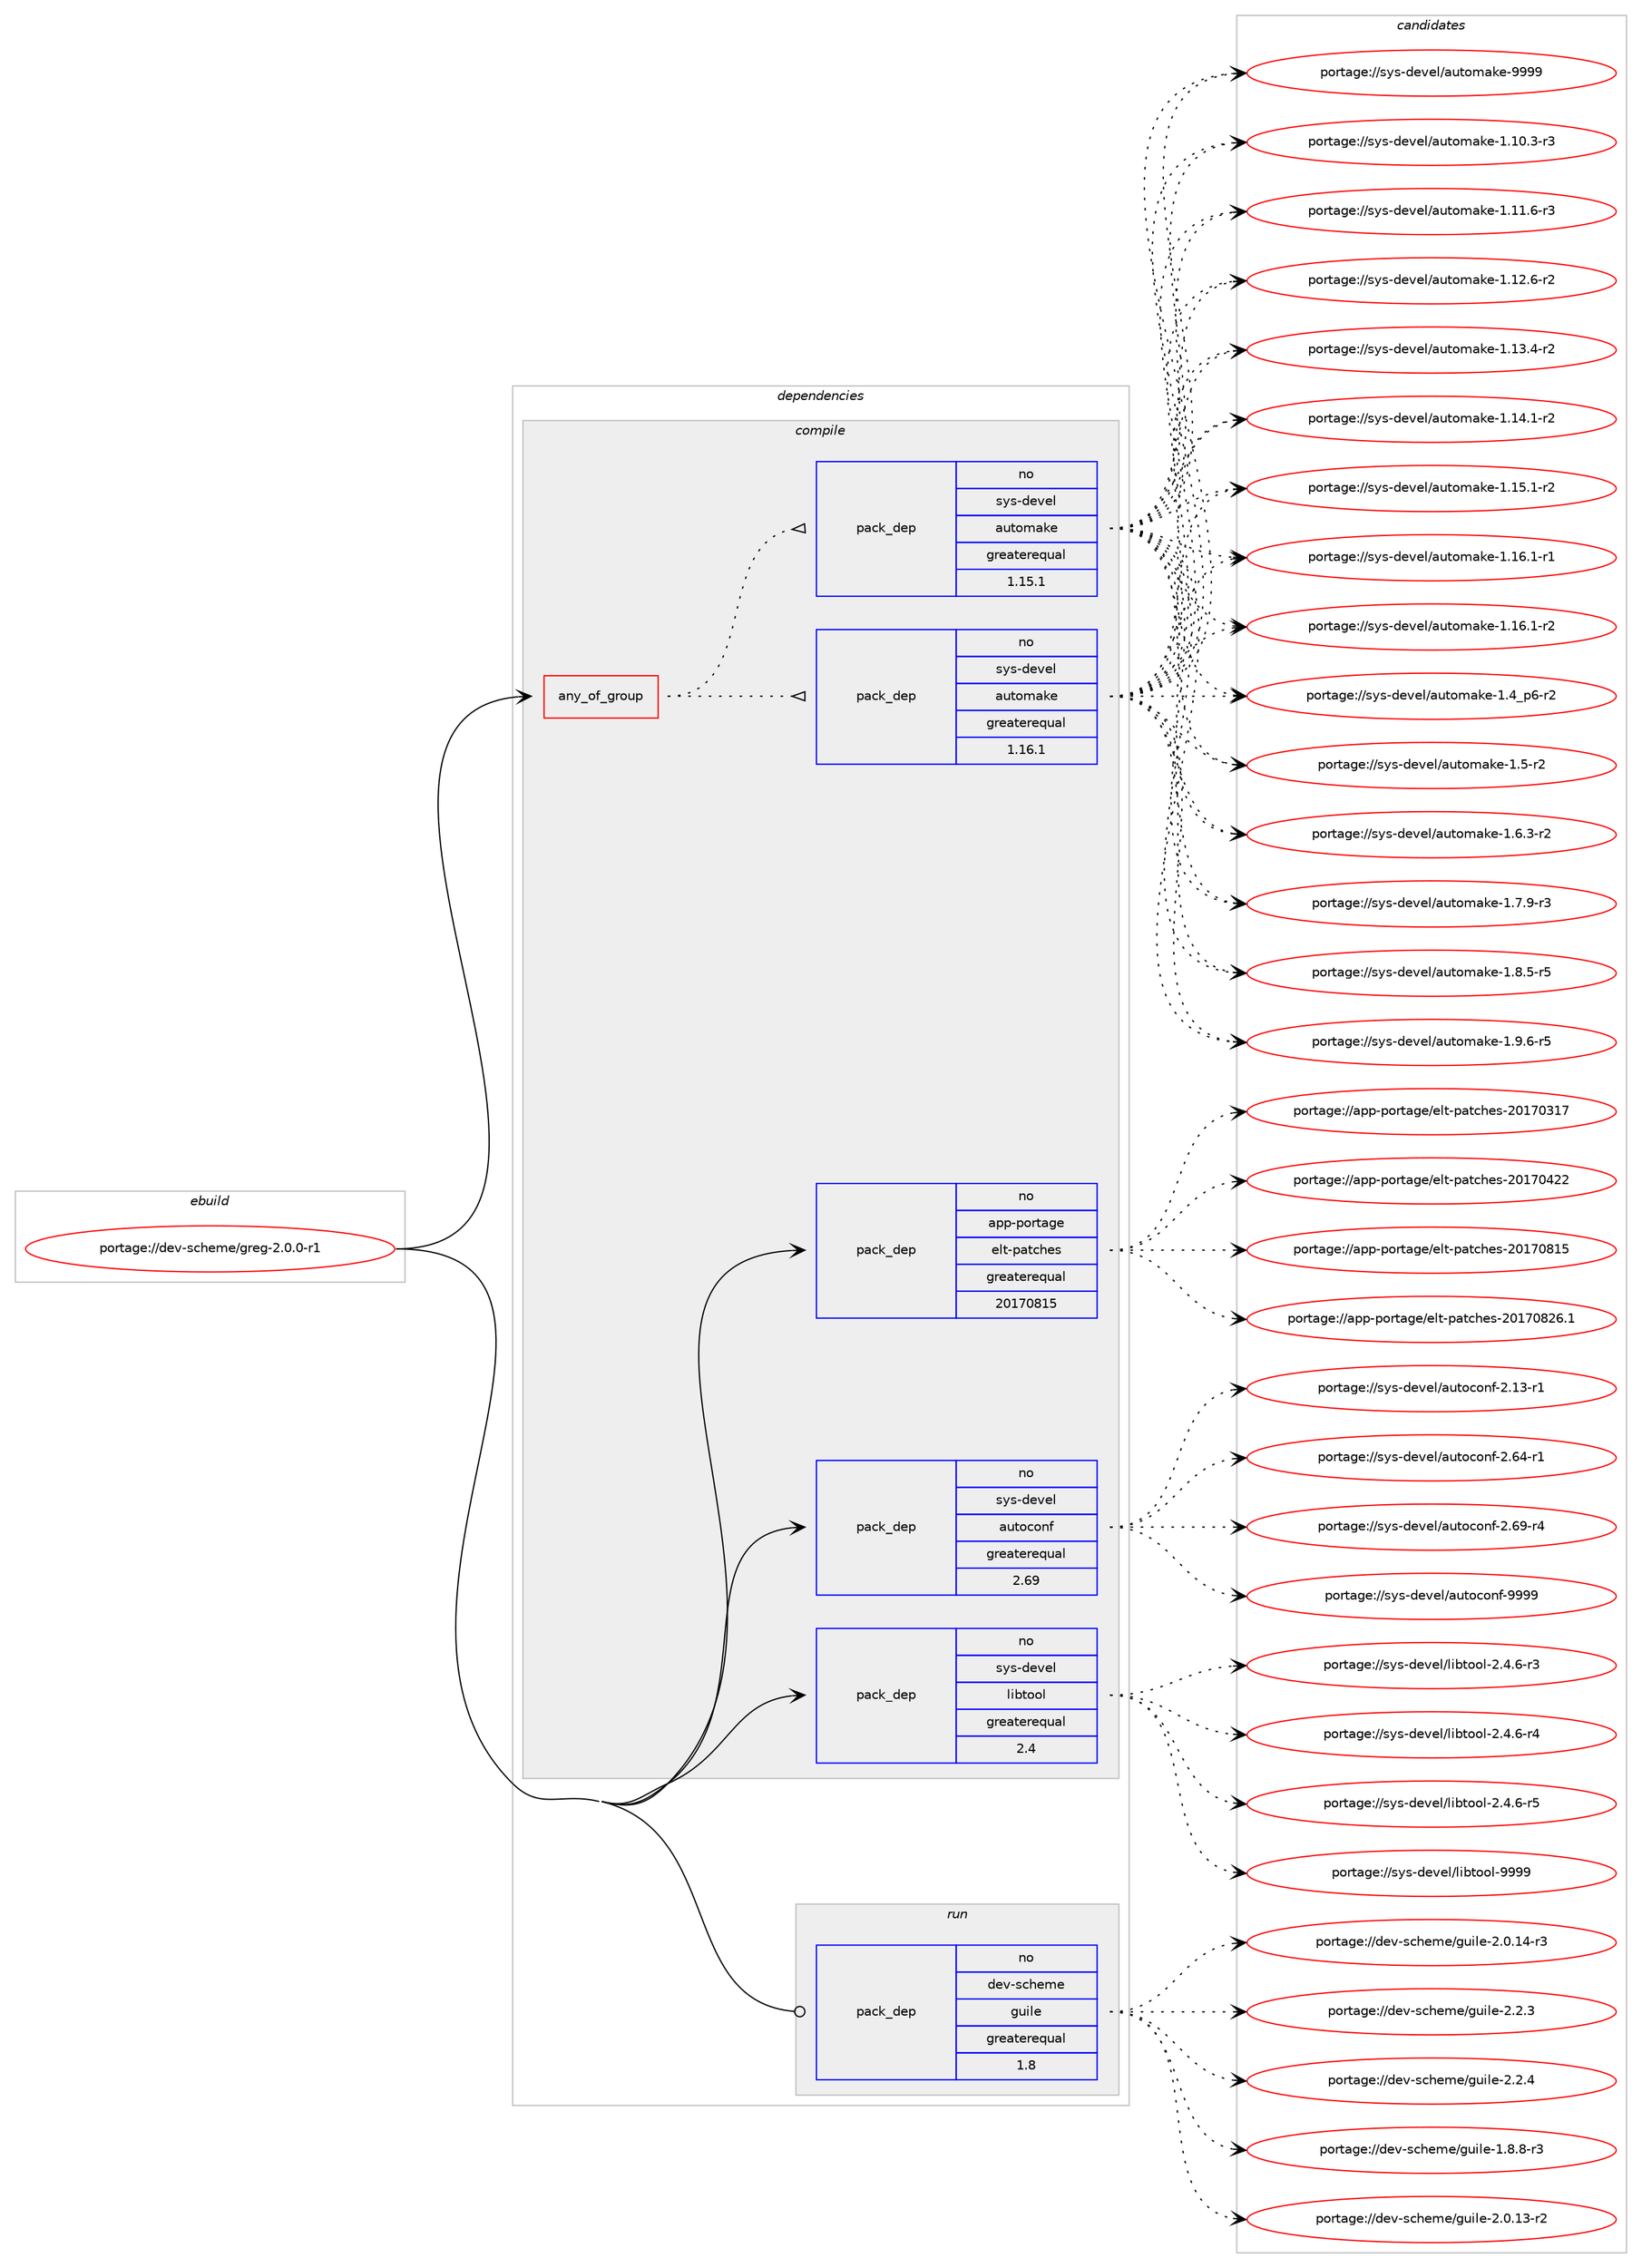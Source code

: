 digraph prolog {

# *************
# Graph options
# *************

newrank=true;
concentrate=true;
compound=true;
graph [rankdir=LR,fontname=Helvetica,fontsize=10,ranksep=1.5];#, ranksep=2.5, nodesep=0.2];
edge  [arrowhead=vee];
node  [fontname=Helvetica,fontsize=10];

# **********
# The ebuild
# **********

subgraph cluster_leftcol {
color=gray;
rank=same;
label=<<i>ebuild</i>>;
id [label="portage://dev-scheme/greg-2.0.0-r1", color=red, width=4, href="../dev-scheme/greg-2.0.0-r1.svg"];
}

# ****************
# The dependencies
# ****************

subgraph cluster_midcol {
color=gray;
label=<<i>dependencies</i>>;
subgraph cluster_compile {
fillcolor="#eeeeee";
style=filled;
label=<<i>compile</i>>;
subgraph any3500 {
dependency256980 [label=<<TABLE BORDER="0" CELLBORDER="1" CELLSPACING="0" CELLPADDING="4"><TR><TD CELLPADDING="10">any_of_group</TD></TR></TABLE>>, shape=none, color=red];subgraph pack183278 {
dependency256981 [label=<<TABLE BORDER="0" CELLBORDER="1" CELLSPACING="0" CELLPADDING="4" WIDTH="220"><TR><TD ROWSPAN="6" CELLPADDING="30">pack_dep</TD></TR><TR><TD WIDTH="110">no</TD></TR><TR><TD>sys-devel</TD></TR><TR><TD>automake</TD></TR><TR><TD>greaterequal</TD></TR><TR><TD>1.16.1</TD></TR></TABLE>>, shape=none, color=blue];
}
dependency256980:e -> dependency256981:w [weight=20,style="dotted",arrowhead="oinv"];
subgraph pack183279 {
dependency256982 [label=<<TABLE BORDER="0" CELLBORDER="1" CELLSPACING="0" CELLPADDING="4" WIDTH="220"><TR><TD ROWSPAN="6" CELLPADDING="30">pack_dep</TD></TR><TR><TD WIDTH="110">no</TD></TR><TR><TD>sys-devel</TD></TR><TR><TD>automake</TD></TR><TR><TD>greaterequal</TD></TR><TR><TD>1.15.1</TD></TR></TABLE>>, shape=none, color=blue];
}
dependency256980:e -> dependency256982:w [weight=20,style="dotted",arrowhead="oinv"];
}
id:e -> dependency256980:w [weight=20,style="solid",arrowhead="vee"];
subgraph pack183280 {
dependency256983 [label=<<TABLE BORDER="0" CELLBORDER="1" CELLSPACING="0" CELLPADDING="4" WIDTH="220"><TR><TD ROWSPAN="6" CELLPADDING="30">pack_dep</TD></TR><TR><TD WIDTH="110">no</TD></TR><TR><TD>app-portage</TD></TR><TR><TD>elt-patches</TD></TR><TR><TD>greaterequal</TD></TR><TR><TD>20170815</TD></TR></TABLE>>, shape=none, color=blue];
}
id:e -> dependency256983:w [weight=20,style="solid",arrowhead="vee"];
subgraph pack183281 {
dependency256984 [label=<<TABLE BORDER="0" CELLBORDER="1" CELLSPACING="0" CELLPADDING="4" WIDTH="220"><TR><TD ROWSPAN="6" CELLPADDING="30">pack_dep</TD></TR><TR><TD WIDTH="110">no</TD></TR><TR><TD>sys-devel</TD></TR><TR><TD>autoconf</TD></TR><TR><TD>greaterequal</TD></TR><TR><TD>2.69</TD></TR></TABLE>>, shape=none, color=blue];
}
id:e -> dependency256984:w [weight=20,style="solid",arrowhead="vee"];
subgraph pack183282 {
dependency256985 [label=<<TABLE BORDER="0" CELLBORDER="1" CELLSPACING="0" CELLPADDING="4" WIDTH="220"><TR><TD ROWSPAN="6" CELLPADDING="30">pack_dep</TD></TR><TR><TD WIDTH="110">no</TD></TR><TR><TD>sys-devel</TD></TR><TR><TD>libtool</TD></TR><TR><TD>greaterequal</TD></TR><TR><TD>2.4</TD></TR></TABLE>>, shape=none, color=blue];
}
id:e -> dependency256985:w [weight=20,style="solid",arrowhead="vee"];
}
subgraph cluster_compileandrun {
fillcolor="#eeeeee";
style=filled;
label=<<i>compile and run</i>>;
}
subgraph cluster_run {
fillcolor="#eeeeee";
style=filled;
label=<<i>run</i>>;
subgraph pack183283 {
dependency256986 [label=<<TABLE BORDER="0" CELLBORDER="1" CELLSPACING="0" CELLPADDING="4" WIDTH="220"><TR><TD ROWSPAN="6" CELLPADDING="30">pack_dep</TD></TR><TR><TD WIDTH="110">no</TD></TR><TR><TD>dev-scheme</TD></TR><TR><TD>guile</TD></TR><TR><TD>greaterequal</TD></TR><TR><TD>1.8</TD></TR></TABLE>>, shape=none, color=blue];
}
id:e -> dependency256986:w [weight=20,style="solid",arrowhead="odot"];
}
}

# **************
# The candidates
# **************

subgraph cluster_choices {
rank=same;
color=gray;
label=<<i>candidates</i>>;

subgraph choice183278 {
color=black;
nodesep=1;
choiceportage11512111545100101118101108479711711611110997107101454946494846514511451 [label="portage://sys-devel/automake-1.10.3-r3", color=red, width=4,href="../sys-devel/automake-1.10.3-r3.svg"];
choiceportage11512111545100101118101108479711711611110997107101454946494946544511451 [label="portage://sys-devel/automake-1.11.6-r3", color=red, width=4,href="../sys-devel/automake-1.11.6-r3.svg"];
choiceportage11512111545100101118101108479711711611110997107101454946495046544511450 [label="portage://sys-devel/automake-1.12.6-r2", color=red, width=4,href="../sys-devel/automake-1.12.6-r2.svg"];
choiceportage11512111545100101118101108479711711611110997107101454946495146524511450 [label="portage://sys-devel/automake-1.13.4-r2", color=red, width=4,href="../sys-devel/automake-1.13.4-r2.svg"];
choiceportage11512111545100101118101108479711711611110997107101454946495246494511450 [label="portage://sys-devel/automake-1.14.1-r2", color=red, width=4,href="../sys-devel/automake-1.14.1-r2.svg"];
choiceportage11512111545100101118101108479711711611110997107101454946495346494511450 [label="portage://sys-devel/automake-1.15.1-r2", color=red, width=4,href="../sys-devel/automake-1.15.1-r2.svg"];
choiceportage11512111545100101118101108479711711611110997107101454946495446494511449 [label="portage://sys-devel/automake-1.16.1-r1", color=red, width=4,href="../sys-devel/automake-1.16.1-r1.svg"];
choiceportage11512111545100101118101108479711711611110997107101454946495446494511450 [label="portage://sys-devel/automake-1.16.1-r2", color=red, width=4,href="../sys-devel/automake-1.16.1-r2.svg"];
choiceportage115121115451001011181011084797117116111109971071014549465295112544511450 [label="portage://sys-devel/automake-1.4_p6-r2", color=red, width=4,href="../sys-devel/automake-1.4_p6-r2.svg"];
choiceportage11512111545100101118101108479711711611110997107101454946534511450 [label="portage://sys-devel/automake-1.5-r2", color=red, width=4,href="../sys-devel/automake-1.5-r2.svg"];
choiceportage115121115451001011181011084797117116111109971071014549465446514511450 [label="portage://sys-devel/automake-1.6.3-r2", color=red, width=4,href="../sys-devel/automake-1.6.3-r2.svg"];
choiceportage115121115451001011181011084797117116111109971071014549465546574511451 [label="portage://sys-devel/automake-1.7.9-r3", color=red, width=4,href="../sys-devel/automake-1.7.9-r3.svg"];
choiceportage115121115451001011181011084797117116111109971071014549465646534511453 [label="portage://sys-devel/automake-1.8.5-r5", color=red, width=4,href="../sys-devel/automake-1.8.5-r5.svg"];
choiceportage115121115451001011181011084797117116111109971071014549465746544511453 [label="portage://sys-devel/automake-1.9.6-r5", color=red, width=4,href="../sys-devel/automake-1.9.6-r5.svg"];
choiceportage115121115451001011181011084797117116111109971071014557575757 [label="portage://sys-devel/automake-9999", color=red, width=4,href="../sys-devel/automake-9999.svg"];
dependency256981:e -> choiceportage11512111545100101118101108479711711611110997107101454946494846514511451:w [style=dotted,weight="100"];
dependency256981:e -> choiceportage11512111545100101118101108479711711611110997107101454946494946544511451:w [style=dotted,weight="100"];
dependency256981:e -> choiceportage11512111545100101118101108479711711611110997107101454946495046544511450:w [style=dotted,weight="100"];
dependency256981:e -> choiceportage11512111545100101118101108479711711611110997107101454946495146524511450:w [style=dotted,weight="100"];
dependency256981:e -> choiceportage11512111545100101118101108479711711611110997107101454946495246494511450:w [style=dotted,weight="100"];
dependency256981:e -> choiceportage11512111545100101118101108479711711611110997107101454946495346494511450:w [style=dotted,weight="100"];
dependency256981:e -> choiceportage11512111545100101118101108479711711611110997107101454946495446494511449:w [style=dotted,weight="100"];
dependency256981:e -> choiceportage11512111545100101118101108479711711611110997107101454946495446494511450:w [style=dotted,weight="100"];
dependency256981:e -> choiceportage115121115451001011181011084797117116111109971071014549465295112544511450:w [style=dotted,weight="100"];
dependency256981:e -> choiceportage11512111545100101118101108479711711611110997107101454946534511450:w [style=dotted,weight="100"];
dependency256981:e -> choiceportage115121115451001011181011084797117116111109971071014549465446514511450:w [style=dotted,weight="100"];
dependency256981:e -> choiceportage115121115451001011181011084797117116111109971071014549465546574511451:w [style=dotted,weight="100"];
dependency256981:e -> choiceportage115121115451001011181011084797117116111109971071014549465646534511453:w [style=dotted,weight="100"];
dependency256981:e -> choiceportage115121115451001011181011084797117116111109971071014549465746544511453:w [style=dotted,weight="100"];
dependency256981:e -> choiceportage115121115451001011181011084797117116111109971071014557575757:w [style=dotted,weight="100"];
}
subgraph choice183279 {
color=black;
nodesep=1;
choiceportage11512111545100101118101108479711711611110997107101454946494846514511451 [label="portage://sys-devel/automake-1.10.3-r3", color=red, width=4,href="../sys-devel/automake-1.10.3-r3.svg"];
choiceportage11512111545100101118101108479711711611110997107101454946494946544511451 [label="portage://sys-devel/automake-1.11.6-r3", color=red, width=4,href="../sys-devel/automake-1.11.6-r3.svg"];
choiceportage11512111545100101118101108479711711611110997107101454946495046544511450 [label="portage://sys-devel/automake-1.12.6-r2", color=red, width=4,href="../sys-devel/automake-1.12.6-r2.svg"];
choiceportage11512111545100101118101108479711711611110997107101454946495146524511450 [label="portage://sys-devel/automake-1.13.4-r2", color=red, width=4,href="../sys-devel/automake-1.13.4-r2.svg"];
choiceportage11512111545100101118101108479711711611110997107101454946495246494511450 [label="portage://sys-devel/automake-1.14.1-r2", color=red, width=4,href="../sys-devel/automake-1.14.1-r2.svg"];
choiceportage11512111545100101118101108479711711611110997107101454946495346494511450 [label="portage://sys-devel/automake-1.15.1-r2", color=red, width=4,href="../sys-devel/automake-1.15.1-r2.svg"];
choiceportage11512111545100101118101108479711711611110997107101454946495446494511449 [label="portage://sys-devel/automake-1.16.1-r1", color=red, width=4,href="../sys-devel/automake-1.16.1-r1.svg"];
choiceportage11512111545100101118101108479711711611110997107101454946495446494511450 [label="portage://sys-devel/automake-1.16.1-r2", color=red, width=4,href="../sys-devel/automake-1.16.1-r2.svg"];
choiceportage115121115451001011181011084797117116111109971071014549465295112544511450 [label="portage://sys-devel/automake-1.4_p6-r2", color=red, width=4,href="../sys-devel/automake-1.4_p6-r2.svg"];
choiceportage11512111545100101118101108479711711611110997107101454946534511450 [label="portage://sys-devel/automake-1.5-r2", color=red, width=4,href="../sys-devel/automake-1.5-r2.svg"];
choiceportage115121115451001011181011084797117116111109971071014549465446514511450 [label="portage://sys-devel/automake-1.6.3-r2", color=red, width=4,href="../sys-devel/automake-1.6.3-r2.svg"];
choiceportage115121115451001011181011084797117116111109971071014549465546574511451 [label="portage://sys-devel/automake-1.7.9-r3", color=red, width=4,href="../sys-devel/automake-1.7.9-r3.svg"];
choiceportage115121115451001011181011084797117116111109971071014549465646534511453 [label="portage://sys-devel/automake-1.8.5-r5", color=red, width=4,href="../sys-devel/automake-1.8.5-r5.svg"];
choiceportage115121115451001011181011084797117116111109971071014549465746544511453 [label="portage://sys-devel/automake-1.9.6-r5", color=red, width=4,href="../sys-devel/automake-1.9.6-r5.svg"];
choiceportage115121115451001011181011084797117116111109971071014557575757 [label="portage://sys-devel/automake-9999", color=red, width=4,href="../sys-devel/automake-9999.svg"];
dependency256982:e -> choiceportage11512111545100101118101108479711711611110997107101454946494846514511451:w [style=dotted,weight="100"];
dependency256982:e -> choiceportage11512111545100101118101108479711711611110997107101454946494946544511451:w [style=dotted,weight="100"];
dependency256982:e -> choiceportage11512111545100101118101108479711711611110997107101454946495046544511450:w [style=dotted,weight="100"];
dependency256982:e -> choiceportage11512111545100101118101108479711711611110997107101454946495146524511450:w [style=dotted,weight="100"];
dependency256982:e -> choiceportage11512111545100101118101108479711711611110997107101454946495246494511450:w [style=dotted,weight="100"];
dependency256982:e -> choiceportage11512111545100101118101108479711711611110997107101454946495346494511450:w [style=dotted,weight="100"];
dependency256982:e -> choiceportage11512111545100101118101108479711711611110997107101454946495446494511449:w [style=dotted,weight="100"];
dependency256982:e -> choiceportage11512111545100101118101108479711711611110997107101454946495446494511450:w [style=dotted,weight="100"];
dependency256982:e -> choiceportage115121115451001011181011084797117116111109971071014549465295112544511450:w [style=dotted,weight="100"];
dependency256982:e -> choiceportage11512111545100101118101108479711711611110997107101454946534511450:w [style=dotted,weight="100"];
dependency256982:e -> choiceportage115121115451001011181011084797117116111109971071014549465446514511450:w [style=dotted,weight="100"];
dependency256982:e -> choiceportage115121115451001011181011084797117116111109971071014549465546574511451:w [style=dotted,weight="100"];
dependency256982:e -> choiceportage115121115451001011181011084797117116111109971071014549465646534511453:w [style=dotted,weight="100"];
dependency256982:e -> choiceportage115121115451001011181011084797117116111109971071014549465746544511453:w [style=dotted,weight="100"];
dependency256982:e -> choiceportage115121115451001011181011084797117116111109971071014557575757:w [style=dotted,weight="100"];
}
subgraph choice183280 {
color=black;
nodesep=1;
choiceportage97112112451121111141169710310147101108116451129711699104101115455048495548514955 [label="portage://app-portage/elt-patches-20170317", color=red, width=4,href="../app-portage/elt-patches-20170317.svg"];
choiceportage97112112451121111141169710310147101108116451129711699104101115455048495548525050 [label="portage://app-portage/elt-patches-20170422", color=red, width=4,href="../app-portage/elt-patches-20170422.svg"];
choiceportage97112112451121111141169710310147101108116451129711699104101115455048495548564953 [label="portage://app-portage/elt-patches-20170815", color=red, width=4,href="../app-portage/elt-patches-20170815.svg"];
choiceportage971121124511211111411697103101471011081164511297116991041011154550484955485650544649 [label="portage://app-portage/elt-patches-20170826.1", color=red, width=4,href="../app-portage/elt-patches-20170826.1.svg"];
dependency256983:e -> choiceportage97112112451121111141169710310147101108116451129711699104101115455048495548514955:w [style=dotted,weight="100"];
dependency256983:e -> choiceportage97112112451121111141169710310147101108116451129711699104101115455048495548525050:w [style=dotted,weight="100"];
dependency256983:e -> choiceportage97112112451121111141169710310147101108116451129711699104101115455048495548564953:w [style=dotted,weight="100"];
dependency256983:e -> choiceportage971121124511211111411697103101471011081164511297116991041011154550484955485650544649:w [style=dotted,weight="100"];
}
subgraph choice183281 {
color=black;
nodesep=1;
choiceportage1151211154510010111810110847971171161119911111010245504649514511449 [label="portage://sys-devel/autoconf-2.13-r1", color=red, width=4,href="../sys-devel/autoconf-2.13-r1.svg"];
choiceportage1151211154510010111810110847971171161119911111010245504654524511449 [label="portage://sys-devel/autoconf-2.64-r1", color=red, width=4,href="../sys-devel/autoconf-2.64-r1.svg"];
choiceportage1151211154510010111810110847971171161119911111010245504654574511452 [label="portage://sys-devel/autoconf-2.69-r4", color=red, width=4,href="../sys-devel/autoconf-2.69-r4.svg"];
choiceportage115121115451001011181011084797117116111991111101024557575757 [label="portage://sys-devel/autoconf-9999", color=red, width=4,href="../sys-devel/autoconf-9999.svg"];
dependency256984:e -> choiceportage1151211154510010111810110847971171161119911111010245504649514511449:w [style=dotted,weight="100"];
dependency256984:e -> choiceportage1151211154510010111810110847971171161119911111010245504654524511449:w [style=dotted,weight="100"];
dependency256984:e -> choiceportage1151211154510010111810110847971171161119911111010245504654574511452:w [style=dotted,weight="100"];
dependency256984:e -> choiceportage115121115451001011181011084797117116111991111101024557575757:w [style=dotted,weight="100"];
}
subgraph choice183282 {
color=black;
nodesep=1;
choiceportage1151211154510010111810110847108105981161111111084550465246544511451 [label="portage://sys-devel/libtool-2.4.6-r3", color=red, width=4,href="../sys-devel/libtool-2.4.6-r3.svg"];
choiceportage1151211154510010111810110847108105981161111111084550465246544511452 [label="portage://sys-devel/libtool-2.4.6-r4", color=red, width=4,href="../sys-devel/libtool-2.4.6-r4.svg"];
choiceportage1151211154510010111810110847108105981161111111084550465246544511453 [label="portage://sys-devel/libtool-2.4.6-r5", color=red, width=4,href="../sys-devel/libtool-2.4.6-r5.svg"];
choiceportage1151211154510010111810110847108105981161111111084557575757 [label="portage://sys-devel/libtool-9999", color=red, width=4,href="../sys-devel/libtool-9999.svg"];
dependency256985:e -> choiceportage1151211154510010111810110847108105981161111111084550465246544511451:w [style=dotted,weight="100"];
dependency256985:e -> choiceportage1151211154510010111810110847108105981161111111084550465246544511452:w [style=dotted,weight="100"];
dependency256985:e -> choiceportage1151211154510010111810110847108105981161111111084550465246544511453:w [style=dotted,weight="100"];
dependency256985:e -> choiceportage1151211154510010111810110847108105981161111111084557575757:w [style=dotted,weight="100"];
}
subgraph choice183283 {
color=black;
nodesep=1;
choiceportage1001011184511599104101109101471031171051081014549465646564511451 [label="portage://dev-scheme/guile-1.8.8-r3", color=red, width=4,href="../dev-scheme/guile-1.8.8-r3.svg"];
choiceportage100101118451159910410110910147103117105108101455046484649514511450 [label="portage://dev-scheme/guile-2.0.13-r2", color=red, width=4,href="../dev-scheme/guile-2.0.13-r2.svg"];
choiceportage100101118451159910410110910147103117105108101455046484649524511451 [label="portage://dev-scheme/guile-2.0.14-r3", color=red, width=4,href="../dev-scheme/guile-2.0.14-r3.svg"];
choiceportage100101118451159910410110910147103117105108101455046504651 [label="portage://dev-scheme/guile-2.2.3", color=red, width=4,href="../dev-scheme/guile-2.2.3.svg"];
choiceportage100101118451159910410110910147103117105108101455046504652 [label="portage://dev-scheme/guile-2.2.4", color=red, width=4,href="../dev-scheme/guile-2.2.4.svg"];
dependency256986:e -> choiceportage1001011184511599104101109101471031171051081014549465646564511451:w [style=dotted,weight="100"];
dependency256986:e -> choiceportage100101118451159910410110910147103117105108101455046484649514511450:w [style=dotted,weight="100"];
dependency256986:e -> choiceportage100101118451159910410110910147103117105108101455046484649524511451:w [style=dotted,weight="100"];
dependency256986:e -> choiceportage100101118451159910410110910147103117105108101455046504651:w [style=dotted,weight="100"];
dependency256986:e -> choiceportage100101118451159910410110910147103117105108101455046504652:w [style=dotted,weight="100"];
}
}

}
